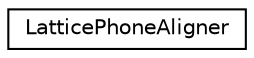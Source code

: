 digraph "Graphical Class Hierarchy"
{
  edge [fontname="Helvetica",fontsize="10",labelfontname="Helvetica",labelfontsize="10"];
  node [fontname="Helvetica",fontsize="10",shape=record];
  rankdir="LR";
  Node0 [label="LatticePhoneAligner",height=0.2,width=0.4,color="black", fillcolor="white", style="filled",URL="$classkaldi_1_1LatticePhoneAligner.html"];
}
